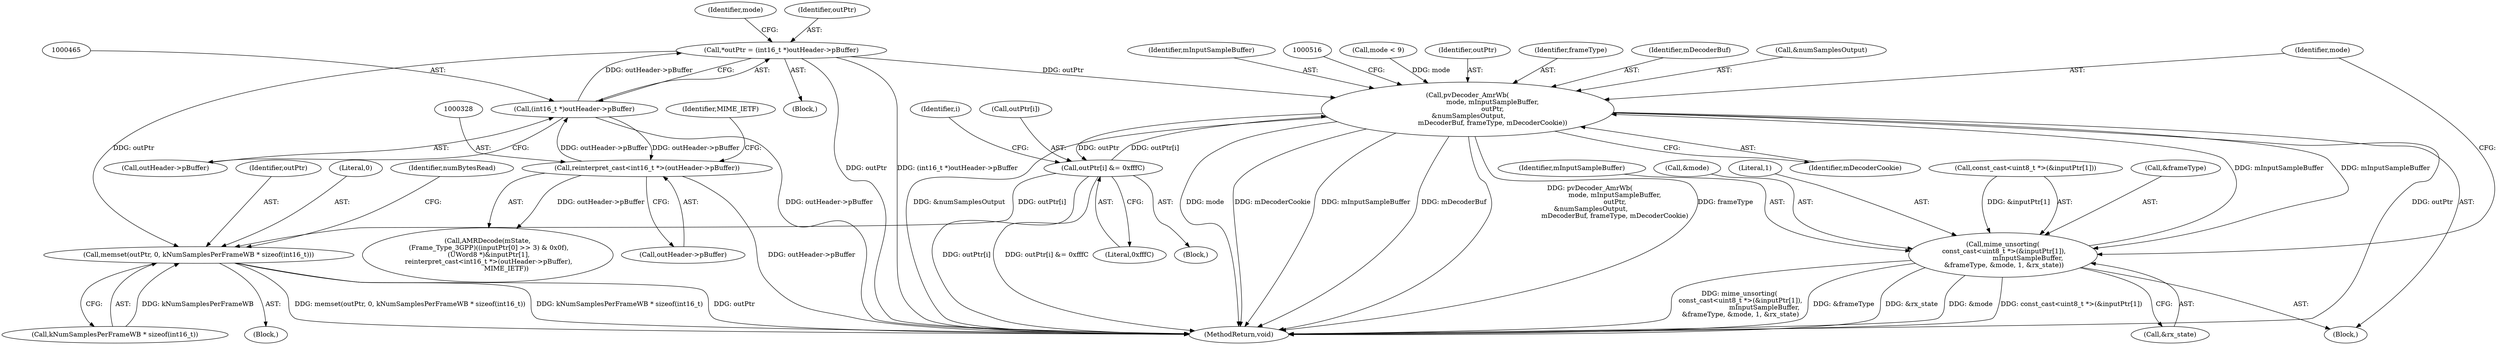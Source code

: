 digraph "0_Android_daa85dac2055b22dabbb3b4e537597e6ab73a866@pointer" {
"1000462" [label="(Call,*outPtr = (int16_t *)outHeader->pBuffer)"];
"1000464" [label="(Call,(int16_t *)outHeader->pBuffer)"];
"1000327" [label="(Call,reinterpret_cast<int16_t *>(outHeader->pBuffer))"];
"1000474" [label="(Call,memset(outPtr, 0, kNumSamplesPerFrameWB * sizeof(int16_t)))"];
"1000505" [label="(Call,pvDecoder_AmrWb(\n                        mode, mInputSampleBuffer,\n                        outPtr,\n &numSamplesOutput,\n                        mDecoderBuf, frameType, mDecoderCookie))"];
"1000489" [label="(Call,mime_unsorting(\n const_cast<uint8_t *>(&inputPtr[1]),\n                        mInputSampleBuffer,\n &frameType, &mode, 1, &rx_state))"];
"1000532" [label="(Call,outPtr[i] &= 0xfffC)"];
"1000327" [label="(Call,reinterpret_cast<int16_t *>(outHeader->pBuffer))"];
"1000483" [label="(Call,mode < 9)"];
"1000531" [label="(Block,)"];
"1000462" [label="(Call,*outPtr = (int16_t *)outHeader->pBuffer)"];
"1000466" [label="(Call,outHeader->pBuffer)"];
"1000332" [label="(Identifier,MIME_IETF)"];
"1000508" [label="(Identifier,outPtr)"];
"1000538" [label="(Identifier,numBytesRead)"];
"1000497" [label="(Call,&frameType)"];
"1000464" [label="(Call,(int16_t *)outHeader->pBuffer)"];
"1000630" [label="(MethodReturn,void)"];
"1000512" [label="(Identifier,frameType)"];
"1000471" [label="(Identifier,mode)"];
"1000496" [label="(Identifier,mInputSampleBuffer)"];
"1000310" [label="(Call,AMRDecode(mState,\n (Frame_Type_3GPP)((inputPtr[0] >> 3) & 0x0f),\n (UWord8 *)&inputPtr[1],\n reinterpret_cast<int16_t *>(outHeader->pBuffer),\n                  MIME_IETF))"];
"1000511" [label="(Identifier,mDecoderBuf)"];
"1000475" [label="(Identifier,outPtr)"];
"1000513" [label="(Identifier,mDecoderCookie)"];
"1000530" [label="(Identifier,i)"];
"1000371" [label="(Block,)"];
"1000486" [label="(Block,)"];
"1000532" [label="(Call,outPtr[i] &= 0xfffC)"];
"1000473" [label="(Block,)"];
"1000489" [label="(Call,mime_unsorting(\n const_cast<uint8_t *>(&inputPtr[1]),\n                        mInputSampleBuffer,\n &frameType, &mode, 1, &rx_state))"];
"1000329" [label="(Call,outHeader->pBuffer)"];
"1000463" [label="(Identifier,outPtr)"];
"1000509" [label="(Call,&numSamplesOutput)"];
"1000474" [label="(Call,memset(outPtr, 0, kNumSamplesPerFrameWB * sizeof(int16_t)))"];
"1000505" [label="(Call,pvDecoder_AmrWb(\n                        mode, mInputSampleBuffer,\n                        outPtr,\n &numSamplesOutput,\n                        mDecoderBuf, frameType, mDecoderCookie))"];
"1000536" [label="(Literal,0xfffC)"];
"1000507" [label="(Identifier,mInputSampleBuffer)"];
"1000506" [label="(Identifier,mode)"];
"1000499" [label="(Call,&mode)"];
"1000501" [label="(Literal,1)"];
"1000476" [label="(Literal,0)"];
"1000490" [label="(Call,const_cast<uint8_t *>(&inputPtr[1]))"];
"1000477" [label="(Call,kNumSamplesPerFrameWB * sizeof(int16_t))"];
"1000502" [label="(Call,&rx_state)"];
"1000533" [label="(Call,outPtr[i])"];
"1000462" -> "1000371"  [label="AST: "];
"1000462" -> "1000464"  [label="CFG: "];
"1000463" -> "1000462"  [label="AST: "];
"1000464" -> "1000462"  [label="AST: "];
"1000471" -> "1000462"  [label="CFG: "];
"1000462" -> "1000630"  [label="DDG: outPtr"];
"1000462" -> "1000630"  [label="DDG: (int16_t *)outHeader->pBuffer"];
"1000464" -> "1000462"  [label="DDG: outHeader->pBuffer"];
"1000462" -> "1000474"  [label="DDG: outPtr"];
"1000462" -> "1000505"  [label="DDG: outPtr"];
"1000464" -> "1000466"  [label="CFG: "];
"1000465" -> "1000464"  [label="AST: "];
"1000466" -> "1000464"  [label="AST: "];
"1000464" -> "1000630"  [label="DDG: outHeader->pBuffer"];
"1000464" -> "1000327"  [label="DDG: outHeader->pBuffer"];
"1000327" -> "1000464"  [label="DDG: outHeader->pBuffer"];
"1000327" -> "1000310"  [label="AST: "];
"1000327" -> "1000329"  [label="CFG: "];
"1000328" -> "1000327"  [label="AST: "];
"1000329" -> "1000327"  [label="AST: "];
"1000332" -> "1000327"  [label="CFG: "];
"1000327" -> "1000630"  [label="DDG: outHeader->pBuffer"];
"1000327" -> "1000310"  [label="DDG: outHeader->pBuffer"];
"1000474" -> "1000473"  [label="AST: "];
"1000474" -> "1000477"  [label="CFG: "];
"1000475" -> "1000474"  [label="AST: "];
"1000476" -> "1000474"  [label="AST: "];
"1000477" -> "1000474"  [label="AST: "];
"1000538" -> "1000474"  [label="CFG: "];
"1000474" -> "1000630"  [label="DDG: memset(outPtr, 0, kNumSamplesPerFrameWB * sizeof(int16_t))"];
"1000474" -> "1000630"  [label="DDG: kNumSamplesPerFrameWB * sizeof(int16_t)"];
"1000474" -> "1000630"  [label="DDG: outPtr"];
"1000532" -> "1000474"  [label="DDG: outPtr[i]"];
"1000477" -> "1000474"  [label="DDG: kNumSamplesPerFrameWB"];
"1000505" -> "1000486"  [label="AST: "];
"1000505" -> "1000513"  [label="CFG: "];
"1000506" -> "1000505"  [label="AST: "];
"1000507" -> "1000505"  [label="AST: "];
"1000508" -> "1000505"  [label="AST: "];
"1000509" -> "1000505"  [label="AST: "];
"1000511" -> "1000505"  [label="AST: "];
"1000512" -> "1000505"  [label="AST: "];
"1000513" -> "1000505"  [label="AST: "];
"1000516" -> "1000505"  [label="CFG: "];
"1000505" -> "1000630"  [label="DDG: &numSamplesOutput"];
"1000505" -> "1000630"  [label="DDG: mode"];
"1000505" -> "1000630"  [label="DDG: mDecoderCookie"];
"1000505" -> "1000630"  [label="DDG: mInputSampleBuffer"];
"1000505" -> "1000630"  [label="DDG: mDecoderBuf"];
"1000505" -> "1000630"  [label="DDG: pvDecoder_AmrWb(\n                        mode, mInputSampleBuffer,\n                        outPtr,\n &numSamplesOutput,\n                        mDecoderBuf, frameType, mDecoderCookie)"];
"1000505" -> "1000630"  [label="DDG: frameType"];
"1000505" -> "1000630"  [label="DDG: outPtr"];
"1000505" -> "1000489"  [label="DDG: mInputSampleBuffer"];
"1000483" -> "1000505"  [label="DDG: mode"];
"1000489" -> "1000505"  [label="DDG: mInputSampleBuffer"];
"1000532" -> "1000505"  [label="DDG: outPtr[i]"];
"1000505" -> "1000532"  [label="DDG: outPtr"];
"1000489" -> "1000486"  [label="AST: "];
"1000489" -> "1000502"  [label="CFG: "];
"1000490" -> "1000489"  [label="AST: "];
"1000496" -> "1000489"  [label="AST: "];
"1000497" -> "1000489"  [label="AST: "];
"1000499" -> "1000489"  [label="AST: "];
"1000501" -> "1000489"  [label="AST: "];
"1000502" -> "1000489"  [label="AST: "];
"1000506" -> "1000489"  [label="CFG: "];
"1000489" -> "1000630"  [label="DDG: mime_unsorting(\n const_cast<uint8_t *>(&inputPtr[1]),\n                        mInputSampleBuffer,\n &frameType, &mode, 1, &rx_state)"];
"1000489" -> "1000630"  [label="DDG: &frameType"];
"1000489" -> "1000630"  [label="DDG: &rx_state"];
"1000489" -> "1000630"  [label="DDG: &mode"];
"1000489" -> "1000630"  [label="DDG: const_cast<uint8_t *>(&inputPtr[1])"];
"1000490" -> "1000489"  [label="DDG: &inputPtr[1]"];
"1000532" -> "1000531"  [label="AST: "];
"1000532" -> "1000536"  [label="CFG: "];
"1000533" -> "1000532"  [label="AST: "];
"1000536" -> "1000532"  [label="AST: "];
"1000530" -> "1000532"  [label="CFG: "];
"1000532" -> "1000630"  [label="DDG: outPtr[i]"];
"1000532" -> "1000630"  [label="DDG: outPtr[i] &= 0xfffC"];
}
